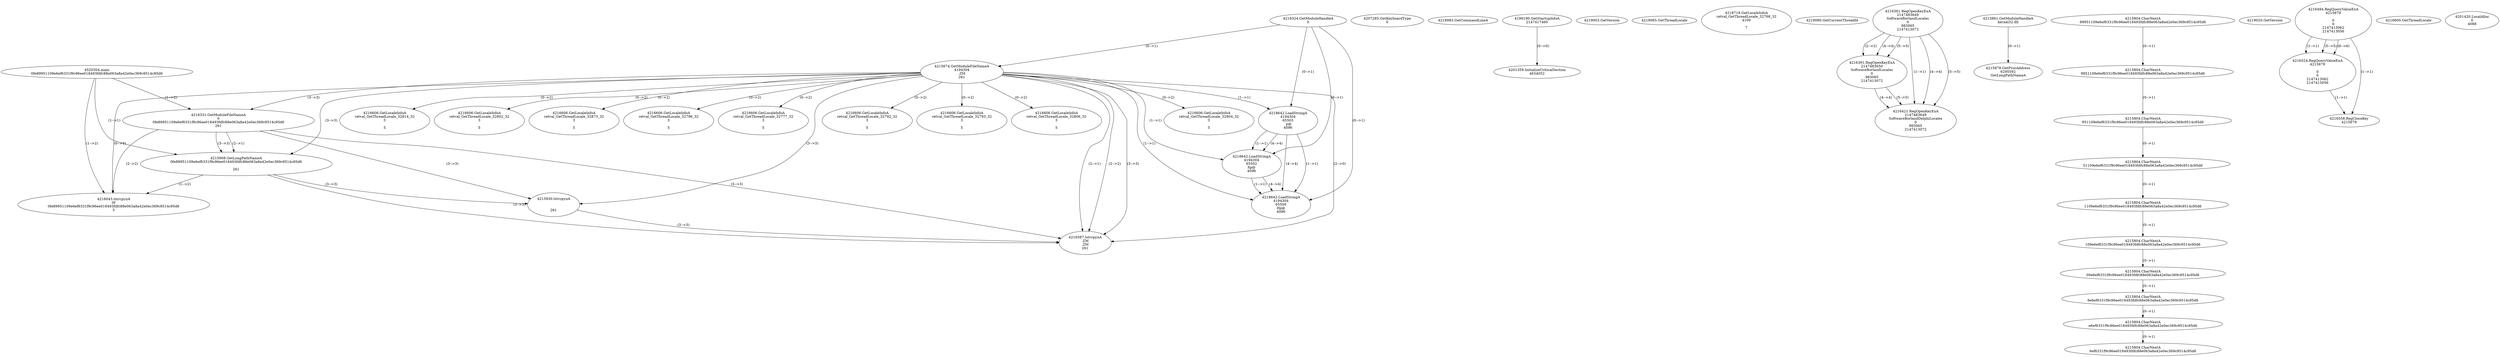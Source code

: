 // Global SCDG with merge call
digraph {
	0 [label="4520304.main
0fe89951109e6ef6331f9c96ee018493fdfc88e063a8a42e0ec369c9514c95d6"]
	1 [label="4219324.GetModuleHandleA
0"]
	2 [label="4207285.GetKeyboardType
0"]
	3 [label="4218983.GetCommandLineA
"]
	4 [label="4199190.GetStartupInfoA
2147417460"]
	5 [label="4219003.GetVersion
"]
	6 [label="4219065.GetThreadLocale
"]
	7 [label="4218718.GetLocaleInfoA
retval_GetThreadLocale_32768_32
4100

7"]
	8 [label="4219080.GetCurrentThreadId
"]
	9 [label="4215674.GetModuleFileNameA
4194304
.ZM
261"]
	1 -> 9 [label="(0-->1)"]
	10 [label="4216331.GetModuleFileNameA
0
0fe89951109e6ef6331f9c96ee018493fdfc88e063a8a42e0ec369c9514c95d6
261"]
	0 -> 10 [label="(1-->2)"]
	9 -> 10 [label="(3-->3)"]
	11 [label="4216361.RegOpenKeyExA
2147483649
Software\Borland\Locales
0
983065
2147413072"]
	12 [label="4216391.RegOpenKeyExA
2147483650
Software\Borland\Locales
0
983065
2147413072"]
	11 -> 12 [label="(2-->2)"]
	11 -> 12 [label="(4-->4)"]
	11 -> 12 [label="(5-->5)"]
	13 [label="4215861.GetModuleHandleA
kernel32.dll"]
	14 [label="4215878.GetProcAddress
6295592
GetLongPathNameA"]
	13 -> 14 [label="(0-->1)"]
	15 [label="4215908.GetLongPathNameA
0fe89951109e6ef6331f9c96ee018493fdfc88e063a8a42e0ec369c9514c95d6

261"]
	0 -> 15 [label="(1-->1)"]
	10 -> 15 [label="(2-->1)"]
	9 -> 15 [label="(3-->3)"]
	10 -> 15 [label="(3-->3)"]
	16 [label="4216043.lstrcpynA
0f
0fe89951109e6ef6331f9c96ee018493fdfc88e063a8a42e0ec369c9514c95d6
3"]
	0 -> 16 [label="(1-->2)"]
	10 -> 16 [label="(2-->2)"]
	15 -> 16 [label="(1-->2)"]
	9 -> 16 [label="(0-->3)"]
	17 [label="4215804.CharNextA
89951109e6ef6331f9c96ee018493fdfc88e063a8a42e0ec369c9514c95d6"]
	18 [label="4215804.CharNextA
9951109e6ef6331f9c96ee018493fdfc88e063a8a42e0ec369c9514c95d6"]
	17 -> 18 [label="(0-->1)"]
	19 [label="4215804.CharNextA
951109e6ef6331f9c96ee018493fdfc88e063a8a42e0ec369c9514c95d6"]
	18 -> 19 [label="(0-->1)"]
	20 [label="4215804.CharNextA
51109e6ef6331f9c96ee018493fdfc88e063a8a42e0ec369c9514c95d6"]
	19 -> 20 [label="(0-->1)"]
	21 [label="4215804.CharNextA
1109e6ef6331f9c96ee018493fdfc88e063a8a42e0ec369c9514c95d6"]
	20 -> 21 [label="(0-->1)"]
	22 [label="4215804.CharNextA
109e6ef6331f9c96ee018493fdfc88e063a8a42e0ec369c9514c95d6"]
	21 -> 22 [label="(0-->1)"]
	23 [label="4215804.CharNextA
09e6ef6331f9c96ee018493fdfc88e063a8a42e0ec369c9514c95d6"]
	22 -> 23 [label="(0-->1)"]
	24 [label="4215804.CharNextA
9e6ef6331f9c96ee018493fdfc88e063a8a42e0ec369c9514c95d6"]
	23 -> 24 [label="(0-->1)"]
	25 [label="4215804.CharNextA
e6ef6331f9c96ee018493fdfc88e063a8a42e0ec369c9514c95d6"]
	24 -> 25 [label="(0-->1)"]
	26 [label="4215804.CharNextA
6ef6331f9c96ee018493fdfc88e063a8a42e0ec369c9514c95d6"]
	25 -> 26 [label="(0-->1)"]
	27 [label="4219020.GetVersion
"]
	28 [label="4215930.lstrcpynA


261"]
	9 -> 28 [label="(3-->3)"]
	10 -> 28 [label="(3-->3)"]
	15 -> 28 [label="(3-->3)"]
	29 [label="4216494.RegQueryValueExA
4215679

0
0
2147413062
2147413056"]
	30 [label="4216524.RegQueryValueExA
4215679

0
0
2147413062
2147413056"]
	29 -> 30 [label="(1-->1)"]
	29 -> 30 [label="(5-->5)"]
	29 -> 30 [label="(6-->6)"]
	31 [label="4216558.RegCloseKey
4215679"]
	29 -> 31 [label="(1-->1)"]
	30 -> 31 [label="(1-->1)"]
	32 [label="4216587.lstrcpynA
.ZM
.ZM
261"]
	9 -> 32 [label="(2-->1)"]
	9 -> 32 [label="(2-->2)"]
	9 -> 32 [label="(3-->3)"]
	10 -> 32 [label="(3-->3)"]
	15 -> 32 [label="(3-->3)"]
	28 -> 32 [label="(3-->3)"]
	9 -> 32 [label="(2-->0)"]
	33 [label="4216600.GetThreadLocale
"]
	34 [label="4216606.GetLocaleInfoA
retval_GetThreadLocale_32804_32
3

5"]
	9 -> 34 [label="(0-->2)"]
	35 [label="4218642.LoadStringA
4194304
65503
`p@
4096"]
	1 -> 35 [label="(0-->1)"]
	9 -> 35 [label="(1-->1)"]
	36 [label="4218642.LoadStringA
4194304
65502
Xp@
4096"]
	1 -> 36 [label="(0-->1)"]
	9 -> 36 [label="(1-->1)"]
	35 -> 36 [label="(1-->1)"]
	35 -> 36 [label="(4-->4)"]
	37 [label="4216606.GetLocaleInfoA
retval_GetThreadLocale_32814_32
3

5"]
	9 -> 37 [label="(0-->2)"]
	38 [label="4201359.InitializeCriticalSection
4634052"]
	4 -> 38 [label="(0-->0)"]
	39 [label="4201420.LocalAlloc
0
4088"]
	40 [label="4216606.GetLocaleInfoA
retval_GetThreadLocale_32802_32
3

5"]
	9 -> 40 [label="(0-->2)"]
	41 [label="4218642.LoadStringA
4194304
65500
Hp@
4096"]
	1 -> 41 [label="(0-->1)"]
	9 -> 41 [label="(1-->1)"]
	35 -> 41 [label="(1-->1)"]
	36 -> 41 [label="(1-->1)"]
	35 -> 41 [label="(4-->4)"]
	36 -> 41 [label="(4-->4)"]
	42 [label="4216606.GetLocaleInfoA
retval_GetThreadLocale_32873_32
3

5"]
	9 -> 42 [label="(0-->2)"]
	43 [label="4216421.RegOpenKeyExA
2147483649
Software\Borland\Delphi\Locales
0
983065
2147413072"]
	11 -> 43 [label="(1-->1)"]
	11 -> 43 [label="(4-->4)"]
	12 -> 43 [label="(4-->4)"]
	11 -> 43 [label="(5-->5)"]
	12 -> 43 [label="(5-->5)"]
	44 [label="4216606.GetLocaleInfoA
retval_GetThreadLocale_32796_32
3

5"]
	9 -> 44 [label="(0-->2)"]
	45 [label="4216606.GetLocaleInfoA
retval_GetThreadLocale_32777_32
3

5"]
	9 -> 45 [label="(0-->2)"]
	46 [label="4216606.GetLocaleInfoA
retval_GetThreadLocale_32792_32
3

5"]
	9 -> 46 [label="(0-->2)"]
	47 [label="4216606.GetLocaleInfoA
retval_GetThreadLocale_32793_32
3

5"]
	9 -> 47 [label="(0-->2)"]
	48 [label="4216606.GetLocaleInfoA
retval_GetThreadLocale_32806_32
3

5"]
	9 -> 48 [label="(0-->2)"]
}
